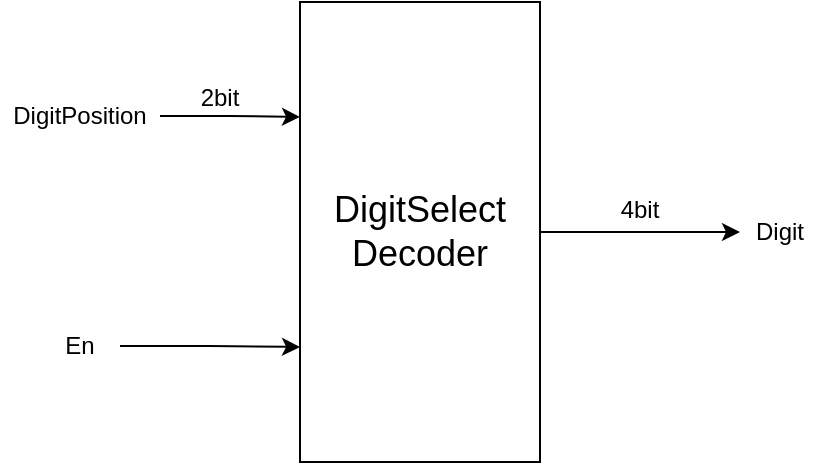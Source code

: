 <mxfile version="13.9.9" type="device"><diagram id="BUFtEbquopaKBvrO2SuU" name="페이지-1"><mxGraphModel dx="1086" dy="806" grid="0" gridSize="10" guides="1" tooltips="1" connect="1" arrows="1" fold="1" page="1" pageScale="1" pageWidth="1169" pageHeight="827" math="0" shadow="0"><root><mxCell id="0"/><mxCell id="1" parent="0"/><mxCell id="4aIeoC91aBvu8qtQZWBU-1" value="&lt;font style=&quot;font-size: 18px&quot;&gt;DigitSelect&lt;br&gt;Decoder&lt;/font&gt;" style="rounded=0;whiteSpace=wrap;html=1;" parent="1" vertex="1"><mxGeometry x="280" y="200" width="120" height="230" as="geometry"/></mxCell><mxCell id="4aIeoC91aBvu8qtQZWBU-6" style="edgeStyle=orthogonalEdgeStyle;rounded=0;orthogonalLoop=1;jettySize=auto;html=1;exitX=1;exitY=0.5;exitDx=0;exitDy=0;entryX=0;entryY=0.25;entryDx=0;entryDy=0;" parent="1" source="4aIeoC91aBvu8qtQZWBU-5" target="4aIeoC91aBvu8qtQZWBU-1" edge="1"><mxGeometry relative="1" as="geometry"/></mxCell><mxCell id="4aIeoC91aBvu8qtQZWBU-5" value="DigitPosition" style="text;html=1;strokeColor=none;fillColor=none;align=center;verticalAlign=middle;whiteSpace=wrap;rounded=0;" parent="1" vertex="1"><mxGeometry x="130" y="247" width="80" height="20" as="geometry"/></mxCell><mxCell id="4aIeoC91aBvu8qtQZWBU-8" style="edgeStyle=orthogonalEdgeStyle;rounded=0;orthogonalLoop=1;jettySize=auto;html=1;entryX=0;entryY=0.75;entryDx=0;entryDy=0;" parent="1" source="4aIeoC91aBvu8qtQZWBU-7" target="4aIeoC91aBvu8qtQZWBU-1" edge="1"><mxGeometry relative="1" as="geometry"/></mxCell><mxCell id="4aIeoC91aBvu8qtQZWBU-7" value="En" style="text;html=1;strokeColor=none;fillColor=none;align=center;verticalAlign=middle;whiteSpace=wrap;rounded=0;" parent="1" vertex="1"><mxGeometry x="150" y="362" width="40" height="20" as="geometry"/></mxCell><mxCell id="4aIeoC91aBvu8qtQZWBU-10" style="edgeStyle=orthogonalEdgeStyle;rounded=0;orthogonalLoop=1;jettySize=auto;html=1;startArrow=classic;startFill=1;endArrow=none;endFill=0;" parent="1" source="4aIeoC91aBvu8qtQZWBU-9" target="4aIeoC91aBvu8qtQZWBU-1" edge="1"><mxGeometry relative="1" as="geometry"/></mxCell><mxCell id="4aIeoC91aBvu8qtQZWBU-9" value="Digit" style="text;html=1;strokeColor=none;fillColor=none;align=center;verticalAlign=middle;whiteSpace=wrap;rounded=0;" parent="1" vertex="1"><mxGeometry x="500" y="305" width="40" height="20" as="geometry"/></mxCell><mxCell id="4aIeoC91aBvu8qtQZWBU-11" value="2bit" style="text;html=1;strokeColor=none;fillColor=none;align=center;verticalAlign=middle;whiteSpace=wrap;rounded=0;" parent="1" vertex="1"><mxGeometry x="220" y="238" width="40" height="20" as="geometry"/></mxCell><mxCell id="4aIeoC91aBvu8qtQZWBU-12" value="4bit" style="text;html=1;strokeColor=none;fillColor=none;align=center;verticalAlign=middle;whiteSpace=wrap;rounded=0;" parent="1" vertex="1"><mxGeometry x="430" y="294" width="40" height="20" as="geometry"/></mxCell></root></mxGraphModel></diagram></mxfile>
